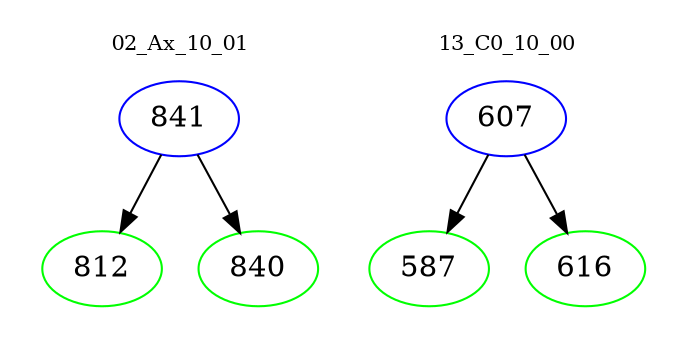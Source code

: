 digraph{
subgraph cluster_0 {
color = white
label = "02_Ax_10_01";
fontsize=10;
T0_841 [label="841", color="blue"]
T0_841 -> T0_812 [color="black"]
T0_812 [label="812", color="green"]
T0_841 -> T0_840 [color="black"]
T0_840 [label="840", color="green"]
}
subgraph cluster_1 {
color = white
label = "13_C0_10_00";
fontsize=10;
T1_607 [label="607", color="blue"]
T1_607 -> T1_587 [color="black"]
T1_587 [label="587", color="green"]
T1_607 -> T1_616 [color="black"]
T1_616 [label="616", color="green"]
}
}
